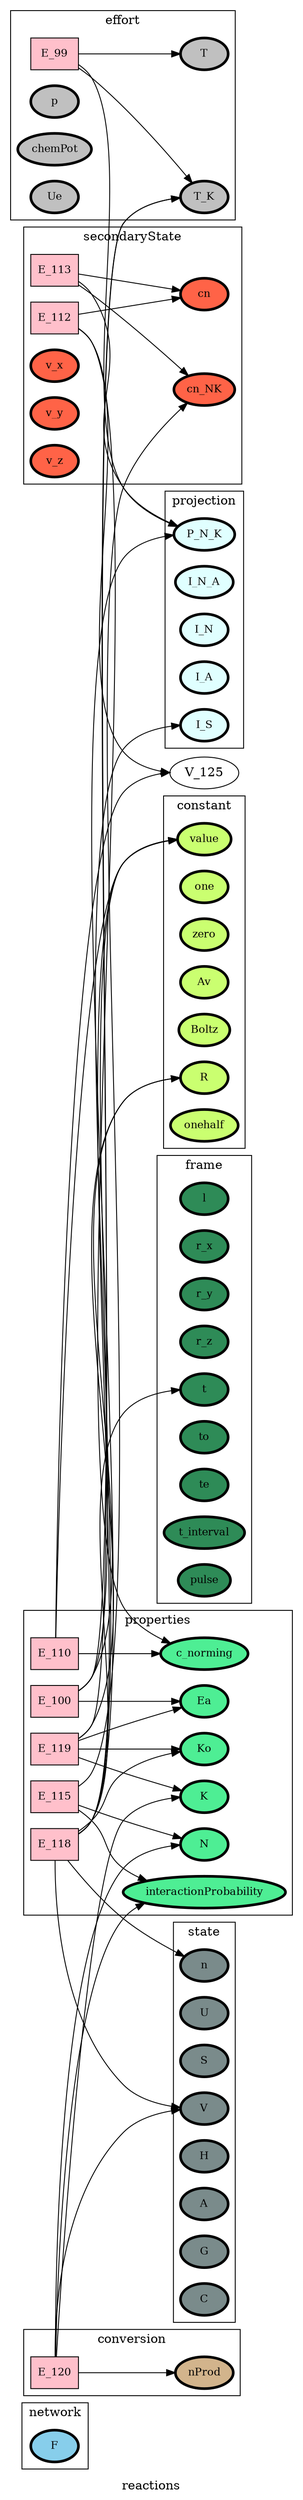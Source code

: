 digraph reactions {
label=reactions;
rankdir=LR;
subgraph cluster_reactions___network {
label=network;
rankdir=LR;
V_10 [fillcolor=skyblue, fontsize=12, label=F, penwidth=3, style=filled];
}

subgraph cluster_reactions___projection {
label=projection;
rankdir=LR;
V_113 [fillcolor=lightcyan, fontsize=12, label=P_N_K, penwidth=3, style=filled];
V_48 [fillcolor=lightcyan, fontsize=12, label=I_N_A, penwidth=3, style=filled];
V_96 [fillcolor=lightcyan, fontsize=12, label=I_N, penwidth=3, style=filled];
V_97 [fillcolor=lightcyan, fontsize=12, label=I_A, penwidth=3, style=filled];
V_98 [fillcolor=lightcyan, fontsize=12, label=I_S, penwidth=3, style=filled];
}

subgraph cluster_reactions___differenceOperator {
label=differenceOperator;
rankdir=LR;
}

subgraph cluster_reactions___frame {
label=frame;
rankdir=LR;
V_11 [fillcolor=seagreen4, fontsize=12, label=l, penwidth=3, style=filled];
V_12 [fillcolor=seagreen4, fontsize=12, label=r_x, penwidth=3, style=filled];
V_13 [fillcolor=seagreen4, fontsize=12, label=r_y, penwidth=3, style=filled];
V_14 [fillcolor=seagreen4, fontsize=12, label=r_z, penwidth=3, style=filled];
V_4 [fillcolor=seagreen4, fontsize=12, label=t, penwidth=3, style=filled];
V_5 [fillcolor=seagreen4, fontsize=12, label=to, penwidth=3, style=filled];
V_6 [fillcolor=seagreen4, fontsize=12, label=te, penwidth=3, style=filled];
V_7 [fillcolor=seagreen4, fontsize=12, label=t_interval, penwidth=3, style=filled];
V_9 [fillcolor=seagreen4, fontsize=12, label=pulse, penwidth=3, style=filled];
}

subgraph cluster_reactions___state {
label=state;
rankdir=LR;
V_15 [fillcolor=lightcyan4, fontsize=12, label=V, penwidth=3, style=filled];
V_16 [fillcolor=lightcyan4, fontsize=12, label=U, penwidth=3, style=filled];
V_17 [fillcolor=lightcyan4, fontsize=12, label=S, penwidth=3, style=filled];
V_18 [fillcolor=lightcyan4, fontsize=12, label=n, penwidth=3, style=filled];
V_22 [fillcolor=lightcyan4, fontsize=12, label=H, penwidth=3, style=filled];
V_23 [fillcolor=lightcyan4, fontsize=12, label=A, penwidth=3, style=filled];
V_24 [fillcolor=lightcyan4, fontsize=12, label=G, penwidth=3, style=filled];
V_25 [fillcolor=lightcyan4, fontsize=12, label=C, penwidth=3, style=filled];
}

subgraph cluster_reactions___constant {
label=constant;
rankdir=LR;
V_1 [fillcolor=darkolivegreen1, fontsize=12, label=value, penwidth=3, style=filled];
V_2 [fillcolor=darkolivegreen1, fontsize=12, label=one, penwidth=3, style=filled];
V_3 [fillcolor=darkolivegreen1, fontsize=12, label=zero, penwidth=3, style=filled];
V_32 [fillcolor=darkolivegreen1, fontsize=12, label=Av, penwidth=3, style=filled];
V_33 [fillcolor=darkolivegreen1, fontsize=12, label=Boltz, penwidth=3, style=filled];
V_34 [fillcolor=darkolivegreen1, fontsize=12, label=R, penwidth=3, style=filled];
V_8 [fillcolor=darkolivegreen1, fontsize=12, label=onehalf, penwidth=3, style=filled];
}

E_99 -> V_113  [splines=ortho];
E_99 -> V_19  [splines=ortho];
subgraph cluster_reactions___effort {
label=effort;
rankdir=LR;
V_114 [fillcolor=grey, fontsize=12, label=T_K, penwidth=3, style=filled];
V_19 [fillcolor=grey, fontsize=12, label=T, penwidth=3, style=filled];
V_20 [fillcolor=grey, fontsize=12, label=p, penwidth=3, style=filled];
V_21 [fillcolor=grey, fontsize=12, label=chemPot, penwidth=3, style=filled];
V_35 [fillcolor=grey, fontsize=12, label=Ue, penwidth=3, style=filled];
E_99 [fillcolor=pink, fontsize=12, shape=box, style=filled];
E_99 -> V_114  [splines=ortho];
}

E_112 -> V_125  [splines=ortho];
E_112 -> V_126  [splines=ortho];
E_113 -> V_113  [splines=ortho];
E_113 -> V_128  [splines=ortho];
subgraph cluster_reactions___secondaryState {
label=secondaryState;
rankdir=LR;
V_128 [fillcolor=tomato, fontsize=12, label=cn, penwidth=3, style=filled];
V_129 [fillcolor=tomato, fontsize=12, label=cn_NK, penwidth=3, style=filled];
V_27 [fillcolor=tomato, fontsize=12, label=v_x, penwidth=3, style=filled];
V_28 [fillcolor=tomato, fontsize=12, label=v_y, penwidth=3, style=filled];
V_29 [fillcolor=tomato, fontsize=12, label=v_z, penwidth=3, style=filled];
E_112 [fillcolor=pink, fontsize=12, shape=box, style=filled];
E_112 -> V_128  [splines=ortho];
E_113 [fillcolor=pink, fontsize=12, shape=box, style=filled];
E_113 -> V_129  [splines=ortho];
}

subgraph cluster_reactions___diffState {
label=diffState;
rankdir=LR;
}

E_100 -> V_1  [splines=ortho];
E_100 -> V_114  [splines=ortho];
E_100 -> V_34  [splines=ortho];
E_110 -> V_1  [splines=ortho];
E_110 -> V_125  [splines=ortho];
E_115 -> V_118  [splines=ortho];
E_115 -> V_129  [splines=ortho];
E_118 -> V_1  [splines=ortho];
E_118 -> V_113  [splines=ortho];
E_118 -> V_15  [splines=ortho];
E_118 -> V_18  [splines=ortho];
E_118 -> V_4  [splines=ortho];
E_118 -> V_98  [splines=ortho];
E_119 -> V_114  [splines=ortho];
E_119 -> V_115  [splines=ortho];
E_119 -> V_134  [splines=ortho];
E_119 -> V_34  [splines=ortho];
subgraph cluster_reactions___properties {
label=properties;
rankdir=LR;
V_115 [fillcolor=seagreen2, fontsize=12, label=Ea, penwidth=3, style=filled];
V_118 [fillcolor=seagreen2, fontsize=12, label=N, penwidth=3, style=filled];
V_126 [fillcolor=seagreen2, fontsize=12, label=c_norming, penwidth=3, style=filled];
V_131 [fillcolor=seagreen2, fontsize=12, label=interactionProbability, penwidth=3, style=filled];
V_134 [fillcolor=seagreen2, fontsize=12, label=Ko, penwidth=3, style=filled];
V_135 [fillcolor=seagreen2, fontsize=12, label=K, penwidth=3, style=filled];
E_100 [fillcolor=pink, fontsize=12, shape=box, style=filled];
E_100 -> V_115  [splines=ortho];
E_110 [fillcolor=pink, fontsize=12, shape=box, style=filled];
E_110 -> V_126  [splines=ortho];
E_115 [fillcolor=pink, fontsize=12, shape=box, style=filled];
E_115 -> V_131  [splines=ortho];
E_118 [fillcolor=pink, fontsize=12, shape=box, style=filled];
E_118 -> V_134  [splines=ortho];
E_119 [fillcolor=pink, fontsize=12, shape=box, style=filled];
E_119 -> V_135  [splines=ortho];
}

E_120 -> V_118  [splines=ortho];
E_120 -> V_131  [splines=ortho];
E_120 -> V_135  [splines=ortho];
E_120 -> V_15  [splines=ortho];
subgraph cluster_reactions___conversion {
label=conversion;
rankdir=LR;
V_136 [fillcolor=tan, fontsize=12, label=nProd, penwidth=3, style=filled];
E_120 [fillcolor=pink, fontsize=12, shape=box, style=filled];
E_120 -> V_136  [splines=ortho];
}

}
